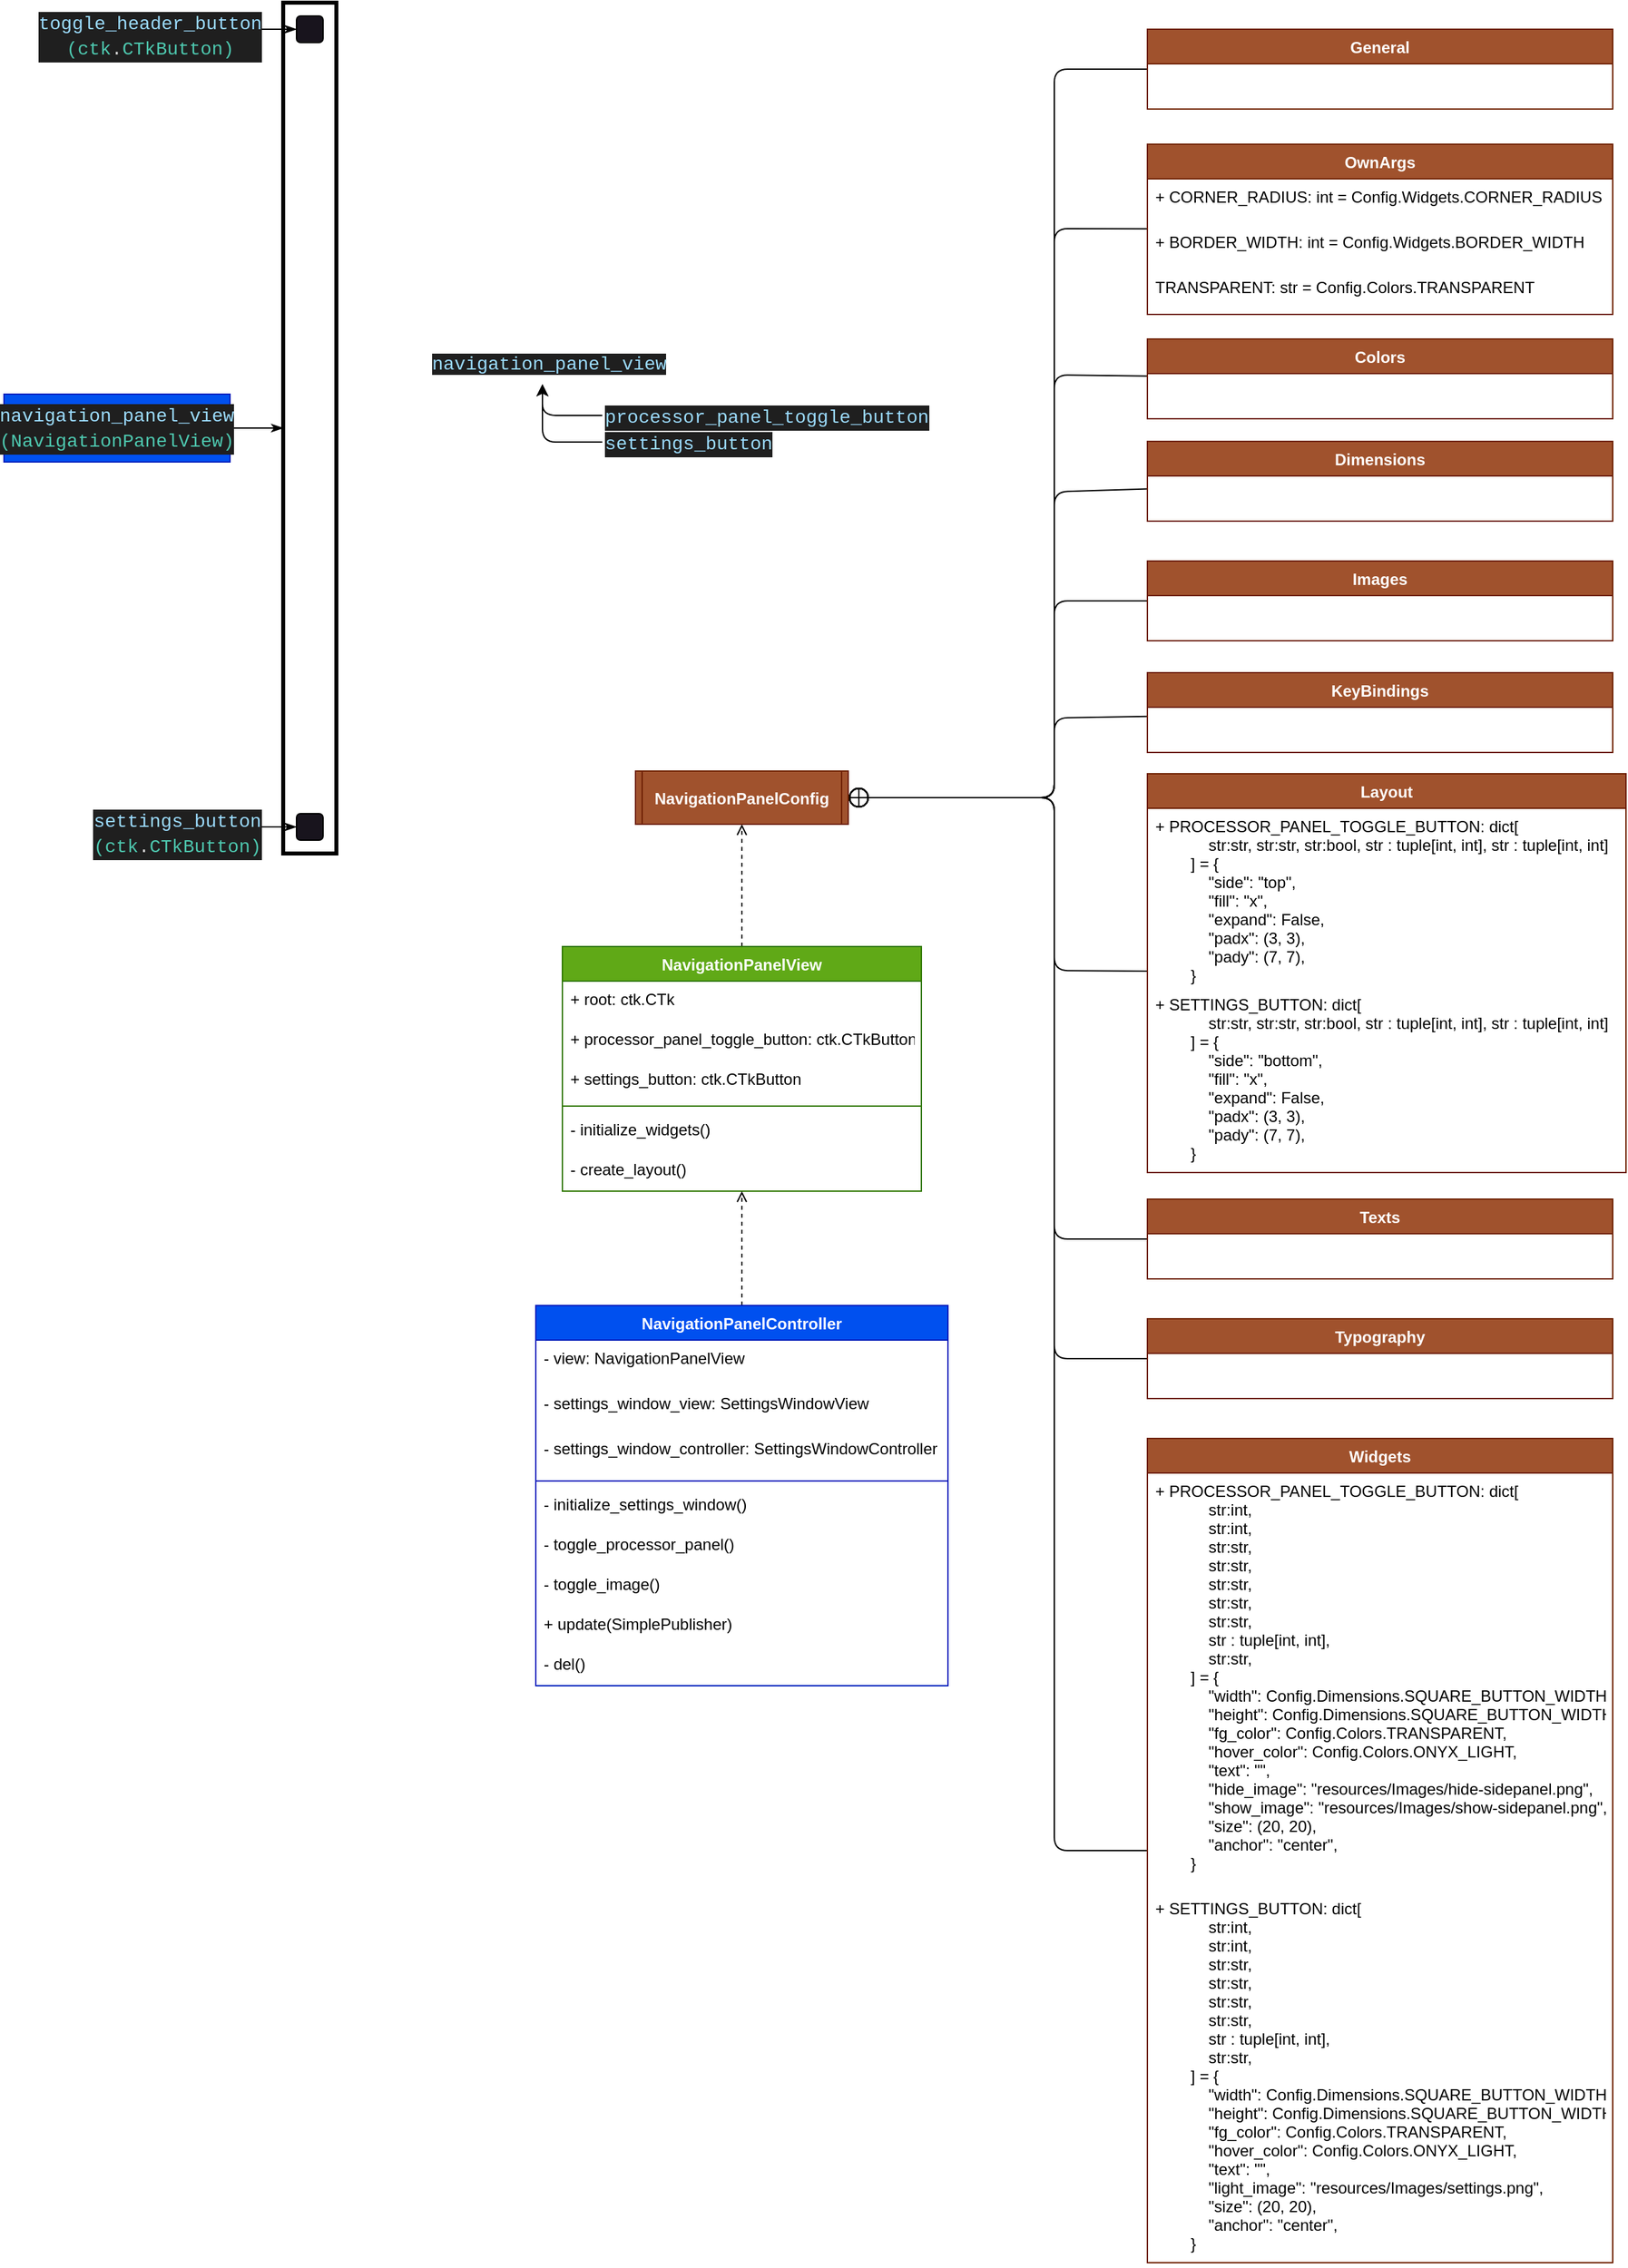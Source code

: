 <mxfile>
    <diagram id="kgJ53De3JgafKZPFNRBq" name="Page-1">
        <mxGraphModel dx="8735" dy="-6313" grid="1" gridSize="10" guides="1" tooltips="1" connect="1" arrows="1" fold="1" page="1" pageScale="1" pageWidth="1169" pageHeight="827" math="0" shadow="0">
            <root>
                <mxCell id="0"/>
                <mxCell id="1" parent="0"/>
                <mxCell id="2" value="" style="rounded=0;whiteSpace=wrap;html=1;strokeWidth=3;" vertex="1" parent="1">
                    <mxGeometry x="-7960" y="6670" width="40" height="640" as="geometry"/>
                </mxCell>
                <mxCell id="3" style="edgeStyle=none;html=1;startArrow=none;startFill=0;endArrow=classicThin;endFill=1;" edge="1" parent="1" source="4" target="9">
                    <mxGeometry relative="1" as="geometry"/>
                </mxCell>
                <mxCell id="4" value="&lt;div style=&quot;color: rgb(204, 204, 204); background-color: rgb(31, 31, 31); font-family: Consolas, &amp;quot;Courier New&amp;quot;, monospace; font-weight: normal; font-size: 14px; line-height: 19px;&quot;&gt;&lt;div&gt;&lt;span style=&quot;color: #9cdcfe;&quot;&gt;toggle_header_button&lt;/span&gt;&lt;/div&gt;&lt;div&gt;&lt;span style=&quot;color: #4ec9b0;&quot;&gt;(ctk&lt;/span&gt;&lt;span style=&quot;color: #cccccc;&quot;&gt;.&lt;/span&gt;&lt;span style=&quot;color: #4ec9b0;&quot;&gt;CTkButton)&lt;/span&gt;&lt;/div&gt;&lt;/div&gt;" style="text;whiteSpace=wrap;html=1;align=center;" vertex="1" parent="1">
                    <mxGeometry x="-8140" y="6670" width="160" height="40" as="geometry"/>
                </mxCell>
                <mxCell id="5" style="edgeStyle=none;html=1;entryX=0;entryY=0.5;entryDx=0;entryDy=0;startArrow=none;startFill=0;endArrow=classicThin;endFill=1;" edge="1" parent="1" source="6" target="10">
                    <mxGeometry relative="1" as="geometry"/>
                </mxCell>
                <mxCell id="6" value="&lt;div style=&quot;color: rgb(204, 204, 204); background-color: rgb(31, 31, 31); font-family: Consolas, &amp;quot;Courier New&amp;quot;, monospace; font-weight: normal; font-size: 14px; line-height: 19px;&quot;&gt;&lt;div&gt;&lt;div style=&quot;line-height: 19px;&quot;&gt;&lt;span style=&quot;color: #9cdcfe;&quot;&gt;settings_button&lt;/span&gt;&lt;/div&gt;&lt;/div&gt;&lt;div&gt;&lt;span style=&quot;color: #4ec9b0;&quot;&gt;(ctk&lt;/span&gt;&lt;span style=&quot;color: #cccccc;&quot;&gt;.&lt;/span&gt;&lt;span style=&quot;color: #4ec9b0;&quot;&gt;CTkButton)&lt;/span&gt;&lt;/div&gt;&lt;/div&gt;" style="text;whiteSpace=wrap;html=1;align=center;" vertex="1" parent="1">
                    <mxGeometry x="-8099" y="7270" width="119" height="40" as="geometry"/>
                </mxCell>
                <mxCell id="7" style="edgeStyle=none;html=1;entryX=0;entryY=0.5;entryDx=0;entryDy=0;startArrow=none;startFill=0;endArrow=classicThin;endFill=1;" edge="1" parent="1" source="8" target="2">
                    <mxGeometry relative="1" as="geometry"/>
                </mxCell>
                <mxCell id="8" value="&lt;div style=&quot;color: rgb(204, 204, 204); background-color: rgb(31, 31, 31); font-family: Consolas, &amp;quot;Courier New&amp;quot;, monospace; font-weight: normal; font-size: 14px; line-height: 19px;&quot;&gt;&lt;div&gt;&lt;span style=&quot;color: #9cdcfe;&quot;&gt;navigation_panel_view&lt;/span&gt;&lt;/div&gt;&lt;div&gt;&lt;span style=&quot;color: #4ec9b0;&quot;&gt;(NavigationPanelView)&lt;/span&gt;&lt;/div&gt;&lt;/div&gt;" style="text;whiteSpace=wrap;html=1;align=center;fillColor=#0050ef;fontColor=#ffffff;strokeColor=#001DBC;" vertex="1" parent="1">
                    <mxGeometry x="-8170" y="6964.5" width="170" height="51" as="geometry"/>
                </mxCell>
                <mxCell id="9" value="" style="rounded=1;whiteSpace=wrap;html=1;fillColor=#18141D;" vertex="1" parent="1">
                    <mxGeometry x="-7950" y="6680" width="20" height="20" as="geometry"/>
                </mxCell>
                <mxCell id="10" value="" style="rounded=1;whiteSpace=wrap;html=1;fillColor=#18141D;" vertex="1" parent="1">
                    <mxGeometry x="-7950" y="7280" width="20" height="20" as="geometry"/>
                </mxCell>
                <mxCell id="11" style="edgeStyle=none;html=1;dashed=1;endArrow=open;endFill=0;" edge="1" parent="1" source="12" target="30">
                    <mxGeometry relative="1" as="geometry"/>
                </mxCell>
                <mxCell id="12" value="NavigationPanelView" style="swimlane;fontStyle=1;align=center;verticalAlign=top;childLayout=stackLayout;horizontal=1;startSize=26;horizontalStack=0;resizeParent=1;resizeParentMax=0;resizeLast=0;collapsible=1;marginBottom=0;rounded=0;fillColor=#60a917;fontColor=#ffffff;strokeColor=#2D7600;" vertex="1" parent="1">
                    <mxGeometry x="-7750" y="7380" width="270" height="184" as="geometry"/>
                </mxCell>
                <mxCell id="13" value="+ root: ctk.CTk" style="text;strokeColor=none;fillColor=none;align=left;verticalAlign=top;spacingLeft=4;spacingRight=4;overflow=hidden;rotatable=0;points=[[0,0.5],[1,0.5]];portConstraint=eastwest;rounded=0;" vertex="1" parent="12">
                    <mxGeometry y="26" width="270" height="30" as="geometry"/>
                </mxCell>
                <mxCell id="14" value="+ processor_panel_toggle_button: ctk.CTkButton" style="text;strokeColor=none;fillColor=none;align=left;verticalAlign=top;spacingLeft=4;spacingRight=4;overflow=hidden;rotatable=0;points=[[0,0.5],[1,0.5]];portConstraint=eastwest;rounded=0;" vertex="1" parent="12">
                    <mxGeometry y="56" width="270" height="30" as="geometry"/>
                </mxCell>
                <mxCell id="15" value="+ settings_button: ctk.CTkButton" style="text;strokeColor=none;fillColor=none;align=left;verticalAlign=top;spacingLeft=4;spacingRight=4;overflow=hidden;rotatable=0;points=[[0,0.5],[1,0.5]];portConstraint=eastwest;rounded=0;" vertex="1" parent="12">
                    <mxGeometry y="86" width="270" height="30" as="geometry"/>
                </mxCell>
                <mxCell id="16" value="" style="line;strokeWidth=1;fillColor=none;align=left;verticalAlign=middle;spacingTop=-1;spacingLeft=3;spacingRight=3;rotatable=0;labelPosition=right;points=[];portConstraint=eastwest;strokeColor=inherit;rounded=0;" vertex="1" parent="12">
                    <mxGeometry y="116" width="270" height="8" as="geometry"/>
                </mxCell>
                <mxCell id="17" value="- initialize_widgets()" style="text;strokeColor=none;fillColor=none;align=left;verticalAlign=top;spacingLeft=4;spacingRight=4;overflow=hidden;rotatable=0;points=[[0,0.5],[1,0.5]];portConstraint=eastwest;rounded=0;" vertex="1" parent="12">
                    <mxGeometry y="124" width="270" height="30" as="geometry"/>
                </mxCell>
                <mxCell id="18" value="- create_layout()" style="text;strokeColor=none;fillColor=none;align=left;verticalAlign=top;spacingLeft=4;spacingRight=4;overflow=hidden;rotatable=0;points=[[0,0.5],[1,0.5]];portConstraint=eastwest;rounded=0;" vertex="1" parent="12">
                    <mxGeometry y="154" width="270" height="30" as="geometry"/>
                </mxCell>
                <mxCell id="19" style="edgeStyle=none;html=1;endArrow=open;endFill=0;dashed=1;" edge="1" parent="1" source="20" target="12">
                    <mxGeometry relative="1" as="geometry"/>
                </mxCell>
                <mxCell id="20" value="NavigationPanelController" style="swimlane;fontStyle=1;align=center;verticalAlign=top;childLayout=stackLayout;horizontal=1;startSize=26;horizontalStack=0;resizeParent=1;resizeParentMax=0;resizeLast=0;collapsible=1;marginBottom=0;rounded=0;fillColor=#0050ef;fontColor=#ffffff;strokeColor=#001DBC;" vertex="1" parent="1">
                    <mxGeometry x="-7770" y="7650" width="310" height="286" as="geometry"/>
                </mxCell>
                <mxCell id="21" value="- view: NavigationPanelView" style="text;strokeColor=none;fillColor=none;align=left;verticalAlign=top;spacingLeft=4;spacingRight=4;overflow=hidden;rotatable=0;points=[[0,0.5],[1,0.5]];portConstraint=eastwest;rounded=0;" vertex="1" parent="20">
                    <mxGeometry y="26" width="310" height="34" as="geometry"/>
                </mxCell>
                <mxCell id="81" value="- settings_window_view: SettingsWindowView" style="text;strokeColor=none;fillColor=none;align=left;verticalAlign=top;spacingLeft=4;spacingRight=4;overflow=hidden;rotatable=0;points=[[0,0.5],[1,0.5]];portConstraint=eastwest;rounded=0;" vertex="1" parent="20">
                    <mxGeometry y="60" width="310" height="34" as="geometry"/>
                </mxCell>
                <mxCell id="82" value="- settings_window_controller: SettingsWindowController" style="text;strokeColor=none;fillColor=none;align=left;verticalAlign=top;spacingLeft=4;spacingRight=4;overflow=hidden;rotatable=0;points=[[0,0.5],[1,0.5]];portConstraint=eastwest;rounded=0;" vertex="1" parent="20">
                    <mxGeometry y="94" width="310" height="34" as="geometry"/>
                </mxCell>
                <mxCell id="22" value="" style="line;strokeWidth=1;fillColor=none;align=left;verticalAlign=middle;spacingTop=-1;spacingLeft=3;spacingRight=3;rotatable=0;labelPosition=right;points=[];portConstraint=eastwest;strokeColor=inherit;rounded=0;" vertex="1" parent="20">
                    <mxGeometry y="128" width="310" height="8" as="geometry"/>
                </mxCell>
                <mxCell id="23" value="- initialize_settings_window()" style="text;strokeColor=none;fillColor=none;align=left;verticalAlign=top;spacingLeft=4;spacingRight=4;overflow=hidden;rotatable=0;points=[[0,0.5],[1,0.5]];portConstraint=eastwest;rounded=0;" vertex="1" parent="20">
                    <mxGeometry y="136" width="310" height="30" as="geometry"/>
                </mxCell>
                <mxCell id="24" value="- toggle_processor_panel()" style="text;strokeColor=none;fillColor=none;align=left;verticalAlign=top;spacingLeft=4;spacingRight=4;overflow=hidden;rotatable=0;points=[[0,0.5],[1,0.5]];portConstraint=eastwest;rounded=0;" vertex="1" parent="20">
                    <mxGeometry y="166" width="310" height="30" as="geometry"/>
                </mxCell>
                <mxCell id="25" value="- toggle_image()" style="text;strokeColor=none;fillColor=none;align=left;verticalAlign=top;spacingLeft=4;spacingRight=4;overflow=hidden;rotatable=0;points=[[0,0.5],[1,0.5]];portConstraint=eastwest;rounded=0;" vertex="1" parent="20">
                    <mxGeometry y="196" width="310" height="30" as="geometry"/>
                </mxCell>
                <mxCell id="26" value="+ update(SimplePublisher)" style="text;strokeColor=none;fillColor=none;align=left;verticalAlign=top;spacingLeft=4;spacingRight=4;overflow=hidden;rotatable=0;points=[[0,0.5],[1,0.5]];portConstraint=eastwest;rounded=0;" vertex="1" parent="20">
                    <mxGeometry y="226" width="310" height="30" as="geometry"/>
                </mxCell>
                <mxCell id="27" value="- del()" style="text;strokeColor=none;fillColor=none;align=left;verticalAlign=top;spacingLeft=4;spacingRight=4;overflow=hidden;rotatable=0;points=[[0,0.5],[1,0.5]];portConstraint=eastwest;rounded=0;" vertex="1" parent="20">
                    <mxGeometry y="256" width="310" height="30" as="geometry"/>
                </mxCell>
                <mxCell id="28" style="edgeStyle=none;html=1;entryX=1;entryY=0.5;entryDx=0;entryDy=0;endArrow=circlePlus;endFill=0;" edge="1" parent="1" source="29" target="30">
                    <mxGeometry relative="1" as="geometry">
                        <Array as="points">
                            <mxPoint x="-7380" y="6720"/>
                            <mxPoint x="-7380" y="7268"/>
                        </Array>
                    </mxGeometry>
                </mxCell>
                <mxCell id="29" value="General" style="swimlane;fontStyle=1;align=center;verticalAlign=top;childLayout=stackLayout;horizontal=1;startSize=26;horizontalStack=0;resizeParent=1;resizeParentMax=0;resizeLast=0;collapsible=1;marginBottom=0;rounded=0;fillColor=#a0522d;fontColor=#ffffff;strokeColor=#6D1F00;" vertex="1" parent="1">
                    <mxGeometry x="-7310" y="6690" width="350" height="60" as="geometry"/>
                </mxCell>
                <mxCell id="30" value="NavigationPanelConfig" style="shape=process2;fixedSize=1;size=5;fontStyle=1;fillColor=#a0522d;fontColor=#ffffff;strokeColor=#6D1F00;" vertex="1" parent="1">
                    <mxGeometry x="-7695" y="7248" width="160" height="40" as="geometry"/>
                </mxCell>
                <mxCell id="31" style="edgeStyle=none;html=1;entryX=1;entryY=0.5;entryDx=0;entryDy=0;endArrow=circlePlus;endFill=0;" edge="1" parent="1" source="32" target="30">
                    <mxGeometry relative="1" as="geometry">
                        <Array as="points">
                            <mxPoint x="-7380" y="6950"/>
                            <mxPoint x="-7380" y="7268"/>
                        </Array>
                    </mxGeometry>
                </mxCell>
                <mxCell id="32" value="Colors" style="swimlane;fontStyle=1;align=center;verticalAlign=top;childLayout=stackLayout;horizontal=1;startSize=26;horizontalStack=0;resizeParent=1;resizeParentMax=0;resizeLast=0;collapsible=1;marginBottom=0;rounded=0;fillColor=#a0522d;fontColor=#ffffff;strokeColor=#6D1F00;" vertex="1" parent="1">
                    <mxGeometry x="-7310" y="6923" width="350" height="60" as="geometry"/>
                </mxCell>
                <mxCell id="33" style="edgeStyle=none;html=1;entryX=1;entryY=0.5;entryDx=0;entryDy=0;endArrow=circlePlus;endFill=0;" edge="1" parent="1" source="34" target="30">
                    <mxGeometry relative="1" as="geometry">
                        <Array as="points">
                            <mxPoint x="-7380" y="7038"/>
                            <mxPoint x="-7380" y="7268"/>
                        </Array>
                    </mxGeometry>
                </mxCell>
                <mxCell id="34" value="Dimensions" style="swimlane;fontStyle=1;align=center;verticalAlign=top;childLayout=stackLayout;horizontal=1;startSize=26;horizontalStack=0;resizeParent=1;resizeParentMax=0;resizeLast=0;collapsible=1;marginBottom=0;rounded=0;fillColor=#a0522d;fontColor=#ffffff;strokeColor=#6D1F00;" vertex="1" parent="1">
                    <mxGeometry x="-7310" y="7000" width="350" height="60" as="geometry"/>
                </mxCell>
                <mxCell id="35" style="edgeStyle=none;html=1;entryX=1;entryY=0.5;entryDx=0;entryDy=0;endArrow=circlePlus;endFill=0;" edge="1" parent="1" source="36" target="30">
                    <mxGeometry relative="1" as="geometry">
                        <Array as="points">
                            <mxPoint x="-7380" y="7120"/>
                            <mxPoint x="-7380" y="7268"/>
                        </Array>
                    </mxGeometry>
                </mxCell>
                <mxCell id="36" value="Images" style="swimlane;fontStyle=1;align=center;verticalAlign=top;childLayout=stackLayout;horizontal=1;startSize=26;horizontalStack=0;resizeParent=1;resizeParentMax=0;resizeLast=0;collapsible=1;marginBottom=0;rounded=0;fillColor=#a0522d;fontColor=#ffffff;strokeColor=#6D1F00;" vertex="1" parent="1">
                    <mxGeometry x="-7310" y="7090" width="350" height="60" as="geometry"/>
                </mxCell>
                <mxCell id="37" style="edgeStyle=none;html=1;entryX=1;entryY=0.5;entryDx=0;entryDy=0;endArrow=circlePlus;endFill=0;" edge="1" parent="1" source="38" target="30">
                    <mxGeometry relative="1" as="geometry">
                        <Array as="points">
                            <mxPoint x="-7380" y="7398"/>
                            <mxPoint x="-7380" y="7268"/>
                        </Array>
                    </mxGeometry>
                </mxCell>
                <mxCell id="38" value="Layout" style="swimlane;fontStyle=1;align=center;verticalAlign=top;childLayout=stackLayout;horizontal=1;startSize=26;horizontalStack=0;resizeParent=1;resizeParentMax=0;resizeLast=0;collapsible=1;marginBottom=0;rounded=0;fillColor=#a0522d;fontColor=#ffffff;strokeColor=#6D1F00;" vertex="1" parent="1">
                    <mxGeometry x="-7310" y="7250" width="360" height="300" as="geometry"/>
                </mxCell>
                <mxCell id="39" value="+ PROCESSOR_PANEL_TOGGLE_BUTTON: dict[&#10;            str:str, str:str, str:bool, str : tuple[int, int], str : tuple[int, int]&#10;        ] = {&#10;            &quot;side&quot;: &quot;top&quot;,&#10;            &quot;fill&quot;: &quot;x&quot;,&#10;            &quot;expand&quot;: False,&#10;            &quot;padx&quot;: (3, 3),&#10;            &quot;pady&quot;: (7, 7),&#10;        }" style="text;strokeColor=none;fillColor=none;align=left;verticalAlign=top;spacingLeft=4;spacingRight=4;overflow=hidden;rotatable=0;points=[[0,0.5],[1,0.5]];portConstraint=eastwest;rounded=0;" vertex="1" parent="38">
                    <mxGeometry y="26" width="360" height="134" as="geometry"/>
                </mxCell>
                <mxCell id="40" value="+ SETTINGS_BUTTON: dict[&#10;            str:str, str:str, str:bool, str : tuple[int, int], str : tuple[int, int]&#10;        ] = {&#10;            &quot;side&quot;: &quot;bottom&quot;,&#10;            &quot;fill&quot;: &quot;x&quot;,&#10;            &quot;expand&quot;: False,&#10;            &quot;padx&quot;: (3, 3),&#10;            &quot;pady&quot;: (7, 7),&#10;        }&#10;" style="text;strokeColor=none;fillColor=none;align=left;verticalAlign=top;spacingLeft=4;spacingRight=4;overflow=hidden;rotatable=0;points=[[0,0.5],[1,0.5]];portConstraint=eastwest;rounded=0;" vertex="1" parent="38">
                    <mxGeometry y="160" width="360" height="140" as="geometry"/>
                </mxCell>
                <mxCell id="42" style="edgeStyle=none;html=1;entryX=1;entryY=0.5;entryDx=0;entryDy=0;endArrow=circlePlus;endFill=0;" edge="1" parent="1" source="43" target="30">
                    <mxGeometry relative="1" as="geometry">
                        <Array as="points">
                            <mxPoint x="-7380" y="7690"/>
                            <mxPoint x="-7380" y="7268"/>
                        </Array>
                    </mxGeometry>
                </mxCell>
                <mxCell id="43" value="Typography" style="swimlane;fontStyle=1;align=center;verticalAlign=top;childLayout=stackLayout;horizontal=1;startSize=26;horizontalStack=0;resizeParent=1;resizeParentMax=0;resizeLast=0;collapsible=1;marginBottom=0;rounded=0;fillColor=#a0522d;fontColor=#ffffff;strokeColor=#6D1F00;" vertex="1" parent="1">
                    <mxGeometry x="-7310" y="7660" width="350" height="60" as="geometry"/>
                </mxCell>
                <mxCell id="44" style="edgeStyle=none;html=1;entryX=1;entryY=0.5;entryDx=0;entryDy=0;endArrow=circlePlus;endFill=0;" edge="1" parent="1" source="45" target="30">
                    <mxGeometry relative="1" as="geometry">
                        <Array as="points">
                            <mxPoint x="-7380" y="7600"/>
                            <mxPoint x="-7380" y="7268"/>
                        </Array>
                    </mxGeometry>
                </mxCell>
                <mxCell id="45" value="Texts" style="swimlane;fontStyle=1;align=center;verticalAlign=top;childLayout=stackLayout;horizontal=1;startSize=26;horizontalStack=0;resizeParent=1;resizeParentMax=0;resizeLast=0;collapsible=1;marginBottom=0;rounded=0;fillColor=#a0522d;fontColor=#ffffff;strokeColor=#6D1F00;" vertex="1" parent="1">
                    <mxGeometry x="-7310" y="7570" width="350" height="60" as="geometry"/>
                </mxCell>
                <mxCell id="46" style="edgeStyle=none;html=1;entryX=1;entryY=0.5;entryDx=0;entryDy=0;endArrow=circlePlus;endFill=0;" edge="1" parent="1" source="54" target="30">
                    <mxGeometry relative="1" as="geometry">
                        <Array as="points">
                            <mxPoint x="-7380" y="8060"/>
                            <mxPoint x="-7380" y="7268"/>
                        </Array>
                        <mxPoint x="-7310" y="7777.429" as="sourcePoint"/>
                    </mxGeometry>
                </mxCell>
                <mxCell id="47" style="edgeStyle=none;html=1;entryX=1;entryY=0.5;entryDx=0;entryDy=0;endArrow=circlePlus;endFill=0;" edge="1" parent="1" source="48" target="30">
                    <mxGeometry relative="1" as="geometry">
                        <Array as="points">
                            <mxPoint x="-7380" y="6840"/>
                            <mxPoint x="-7380" y="7268"/>
                        </Array>
                    </mxGeometry>
                </mxCell>
                <mxCell id="48" value="OwnArgs" style="swimlane;fontStyle=1;align=center;verticalAlign=top;childLayout=stackLayout;horizontal=1;startSize=26;horizontalStack=0;resizeParent=1;resizeParentMax=0;resizeLast=0;collapsible=1;marginBottom=0;rounded=0;fillColor=#a0522d;fontColor=#ffffff;strokeColor=#6D1F00;" vertex="1" parent="1">
                    <mxGeometry x="-7310" y="6776.5" width="350" height="128" as="geometry"/>
                </mxCell>
                <mxCell id="49" value="+ CORNER_RADIUS: int = Config.Widgets.CORNER_RADIUS" style="text;strokeColor=none;fillColor=none;align=left;verticalAlign=top;spacingLeft=4;spacingRight=4;overflow=hidden;rotatable=0;points=[[0,0.5],[1,0.5]];portConstraint=eastwest;rounded=0;" vertex="1" parent="48">
                    <mxGeometry y="26" width="350" height="34" as="geometry"/>
                </mxCell>
                <mxCell id="50" value="+ BORDER_WIDTH: int = Config.Widgets.BORDER_WIDTH" style="text;strokeColor=none;fillColor=none;align=left;verticalAlign=top;spacingLeft=4;spacingRight=4;overflow=hidden;rotatable=0;points=[[0,0.5],[1,0.5]];portConstraint=eastwest;rounded=0;" vertex="1" parent="48">
                    <mxGeometry y="60" width="350" height="34" as="geometry"/>
                </mxCell>
                <mxCell id="51" value="TRANSPARENT: str = Config.Colors.TRANSPARENT" style="text;strokeColor=none;fillColor=none;align=left;verticalAlign=top;spacingLeft=4;spacingRight=4;overflow=hidden;rotatable=0;points=[[0,0.5],[1,0.5]];portConstraint=eastwest;rounded=0;" vertex="1" parent="48">
                    <mxGeometry y="94" width="350" height="34" as="geometry"/>
                </mxCell>
                <mxCell id="52" style="edgeStyle=none;html=1;entryX=1;entryY=0.5;entryDx=0;entryDy=0;endArrow=circlePlus;endFill=0;" edge="1" parent="1" source="53" target="30">
                    <mxGeometry relative="1" as="geometry">
                        <Array as="points">
                            <mxPoint x="-7380" y="7208"/>
                            <mxPoint x="-7380" y="7268"/>
                        </Array>
                    </mxGeometry>
                </mxCell>
                <mxCell id="53" value="KeyBindings" style="swimlane;fontStyle=1;align=center;verticalAlign=top;childLayout=stackLayout;horizontal=1;startSize=26;horizontalStack=0;resizeParent=1;resizeParentMax=0;resizeLast=0;collapsible=1;marginBottom=0;rounded=0;fillColor=#a0522d;fontColor=#ffffff;strokeColor=#6D1F00;" vertex="1" parent="1">
                    <mxGeometry x="-7310" y="7174" width="350" height="60" as="geometry"/>
                </mxCell>
                <mxCell id="54" value="Widgets" style="swimlane;fontStyle=1;align=center;verticalAlign=top;childLayout=stackLayout;horizontal=1;startSize=26;horizontalStack=0;resizeParent=1;resizeParentMax=0;resizeLast=0;collapsible=1;marginBottom=0;rounded=0;fillColor=#a0522d;fontColor=#ffffff;strokeColor=#6D1F00;" vertex="1" parent="1">
                    <mxGeometry x="-7310" y="7750" width="350" height="620" as="geometry"/>
                </mxCell>
                <mxCell id="55" value="+ PROCESSOR_PANEL_TOGGLE_BUTTON: dict[&#10;            str:int,&#10;            str:int,&#10;            str:str,&#10;            str:str,&#10;            str:str,&#10;            str:str,&#10;            str:str,&#10;            str : tuple[int, int],&#10;            str:str,&#10;        ] = {&#10;            &quot;width&quot;: Config.Dimensions.SQUARE_BUTTON_WIDTH_HEIGHT,&#10;            &quot;height&quot;: Config.Dimensions.SQUARE_BUTTON_WIDTH_HEIGHT,&#10;            &quot;fg_color&quot;: Config.Colors.TRANSPARENT,&#10;            &quot;hover_color&quot;: Config.Colors.ONYX_LIGHT,&#10;            &quot;text&quot;: &quot;&quot;,&#10;            &quot;hide_image&quot;: &quot;resources/Images/hide-sidepanel.png&quot;,&#10;            &quot;show_image&quot;: &quot;resources/Images/show-sidepanel.png&quot;,&#10;            &quot;size&quot;: (20, 20),&#10;            &quot;anchor&quot;: &quot;center&quot;,&#10;        }" style="text;strokeColor=none;fillColor=none;align=left;verticalAlign=top;spacingLeft=4;spacingRight=4;overflow=hidden;rotatable=0;points=[[0,0.5],[1,0.5]];portConstraint=eastwest;rounded=0;" vertex="1" parent="54">
                    <mxGeometry y="26" width="350" height="314" as="geometry"/>
                </mxCell>
                <mxCell id="56" value="+ SETTINGS_BUTTON: dict[&#10;            str:int,&#10;            str:int,&#10;            str:str,&#10;            str:str,&#10;            str:str,&#10;            str:str,&#10;            str : tuple[int, int],&#10;            str:str,&#10;        ] = {&#10;            &quot;width&quot;: Config.Dimensions.SQUARE_BUTTON_WIDTH_HEIGHT,&#10;            &quot;height&quot;: Config.Dimensions.SQUARE_BUTTON_WIDTH_HEIGHT,&#10;            &quot;fg_color&quot;: Config.Colors.TRANSPARENT,&#10;            &quot;hover_color&quot;: Config.Colors.ONYX_LIGHT,&#10;            &quot;text&quot;: &quot;&quot;,&#10;            &quot;light_image&quot;: &quot;resources/Images/settings.png&quot;,&#10;            &quot;size&quot;: (20, 20),&#10;            &quot;anchor&quot;: &quot;center&quot;,&#10;        }" style="text;strokeColor=none;fillColor=none;align=left;verticalAlign=top;spacingLeft=4;spacingRight=4;overflow=hidden;rotatable=0;points=[[0,0.5],[1,0.5]];portConstraint=eastwest;rounded=0;" vertex="1" parent="54">
                    <mxGeometry y="340" width="350" height="280" as="geometry"/>
                </mxCell>
                <mxCell id="58" value="&lt;span style=&quot;color: rgb(156, 220, 254); font-family: Consolas, &amp;quot;Courier New&amp;quot;, monospace; font-size: 14px; text-align: center; background-color: rgb(31, 31, 31);&quot;&gt;navigation_panel_view&lt;/span&gt;" style="text;whiteSpace=wrap;html=1;" vertex="1" parent="1">
                    <mxGeometry x="-7850" y="6927" width="170" height="30" as="geometry"/>
                </mxCell>
                <mxCell id="59" style="edgeStyle=none;html=1;entryX=0.5;entryY=1;entryDx=0;entryDy=0;" edge="1" parent="1" source="60" target="58">
                    <mxGeometry relative="1" as="geometry">
                        <Array as="points">
                            <mxPoint x="-7765" y="6980.5"/>
                        </Array>
                    </mxGeometry>
                </mxCell>
                <mxCell id="60" value="&lt;div style=&quot;color: rgb(204, 204, 204); background-color: rgb(31, 31, 31); font-family: Consolas, &amp;quot;Courier New&amp;quot;, monospace; font-size: 14px; line-height: 19px;&quot;&gt;&lt;div style=&quot;line-height: 19px;&quot;&gt;&lt;span style=&quot;color: #9cdcfe;&quot;&gt;processor_panel_toggle_button&lt;/span&gt;&lt;/div&gt;&lt;/div&gt;" style="text;whiteSpace=wrap;html=1;" vertex="1" parent="1">
                    <mxGeometry x="-7720" y="6965.5" width="230" height="30" as="geometry"/>
                </mxCell>
                <mxCell id="61" style="edgeStyle=none;html=1;entryX=0.5;entryY=1;entryDx=0;entryDy=0;" edge="1" parent="1" source="62" target="58">
                    <mxGeometry relative="1" as="geometry">
                        <Array as="points">
                            <mxPoint x="-7765" y="7000.5"/>
                        </Array>
                    </mxGeometry>
                </mxCell>
                <mxCell id="62" value="&lt;div style=&quot;color: rgb(204, 204, 204); background-color: rgb(31, 31, 31); font-family: Consolas, &amp;quot;Courier New&amp;quot;, monospace; font-weight: normal; font-size: 14px; line-height: 19px;&quot;&gt;&lt;div style=&quot;line-height: 19px;&quot;&gt;&lt;span style=&quot;color: #9cdcfe;&quot;&gt;settings_button&lt;/span&gt;&lt;/div&gt;&lt;/div&gt;" style="text;whiteSpace=wrap;html=1;" vertex="1" parent="1">
                    <mxGeometry x="-7720" y="6985.5" width="110" height="30" as="geometry"/>
                </mxCell>
            </root>
        </mxGraphModel>
    </diagram>
</mxfile>